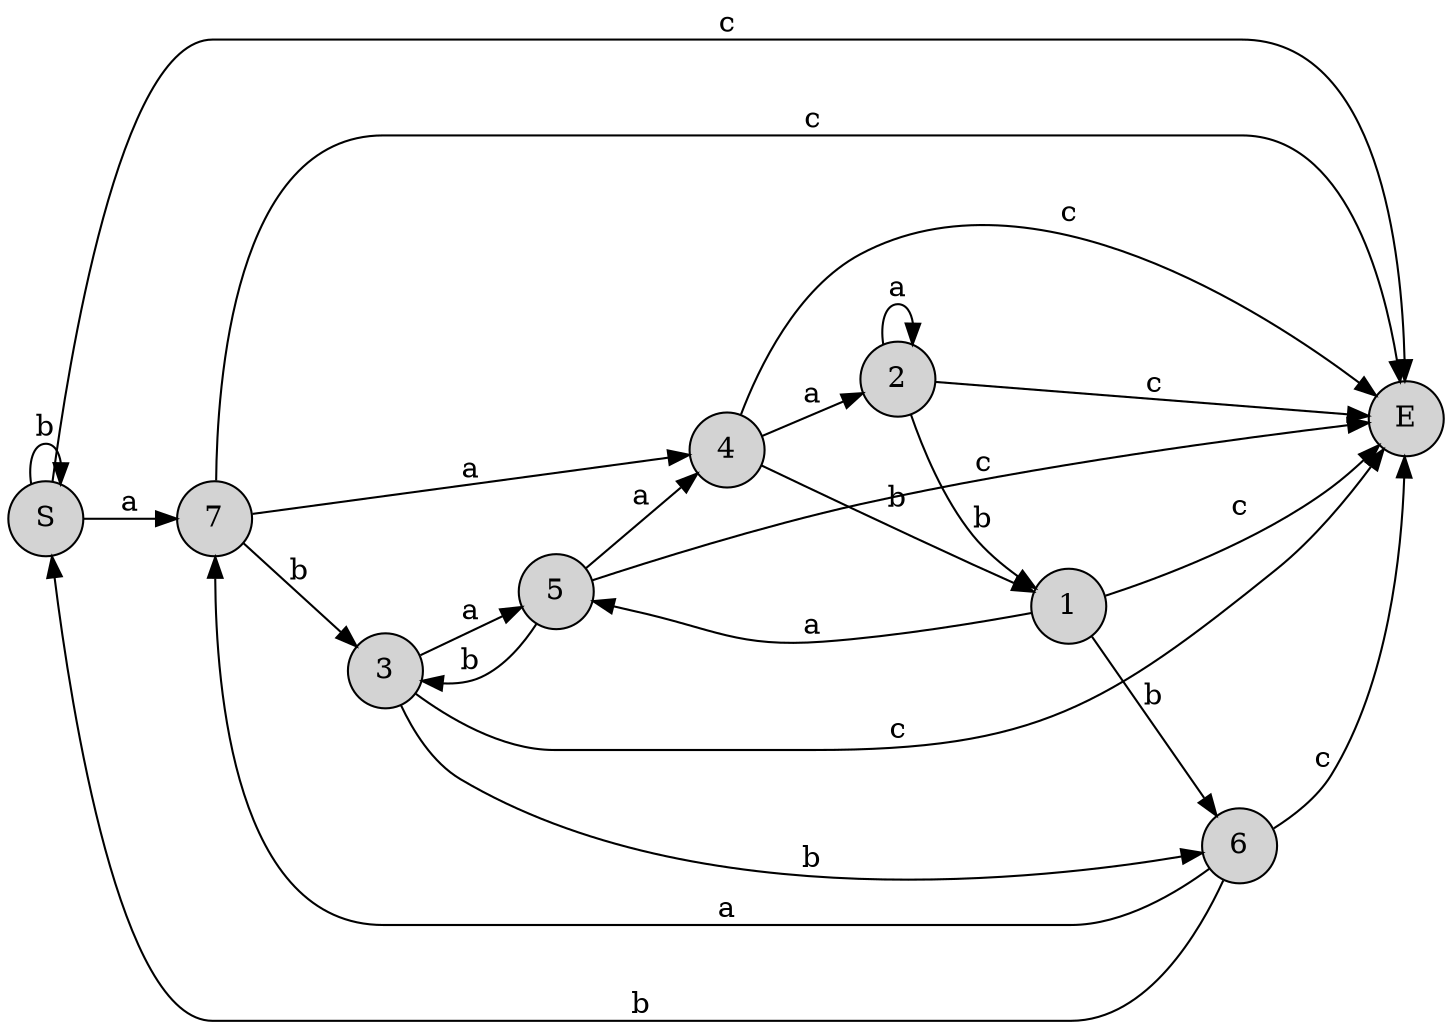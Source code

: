 
digraph {
rankdir=LR;
node [shape = circle; style = filled;];
0->7[label="a"];
0->0[label="b"];
0->8[label="c"];
1->5[label="a"];
1->6[label="b"];
1->8[label="c"];
2->2[label="a"];
2->1[label="b"];
2->8[label="c"];
3->5[label="a"];
3->6[label="b"];
3->8[label="c"];
4->2[label="a"];
4->1[label="b"];
4->8[label="c"];
5->4[label="a"];
5->3[label="b"];
5->8[label="c"];
6->7[label="a"];
6->0[label="b"];
6->8[label="c"];
7->4[label="a"];
7->3[label="b"];
7->8[label="c"];
0 [label="S";]
1 [label="1";]
2 [label="2";]
3 [label="3";]
4 [label="4";]
5 [label="5";]
6 [label="6";]
7 [label="7";]
8 [label="E";]
}

